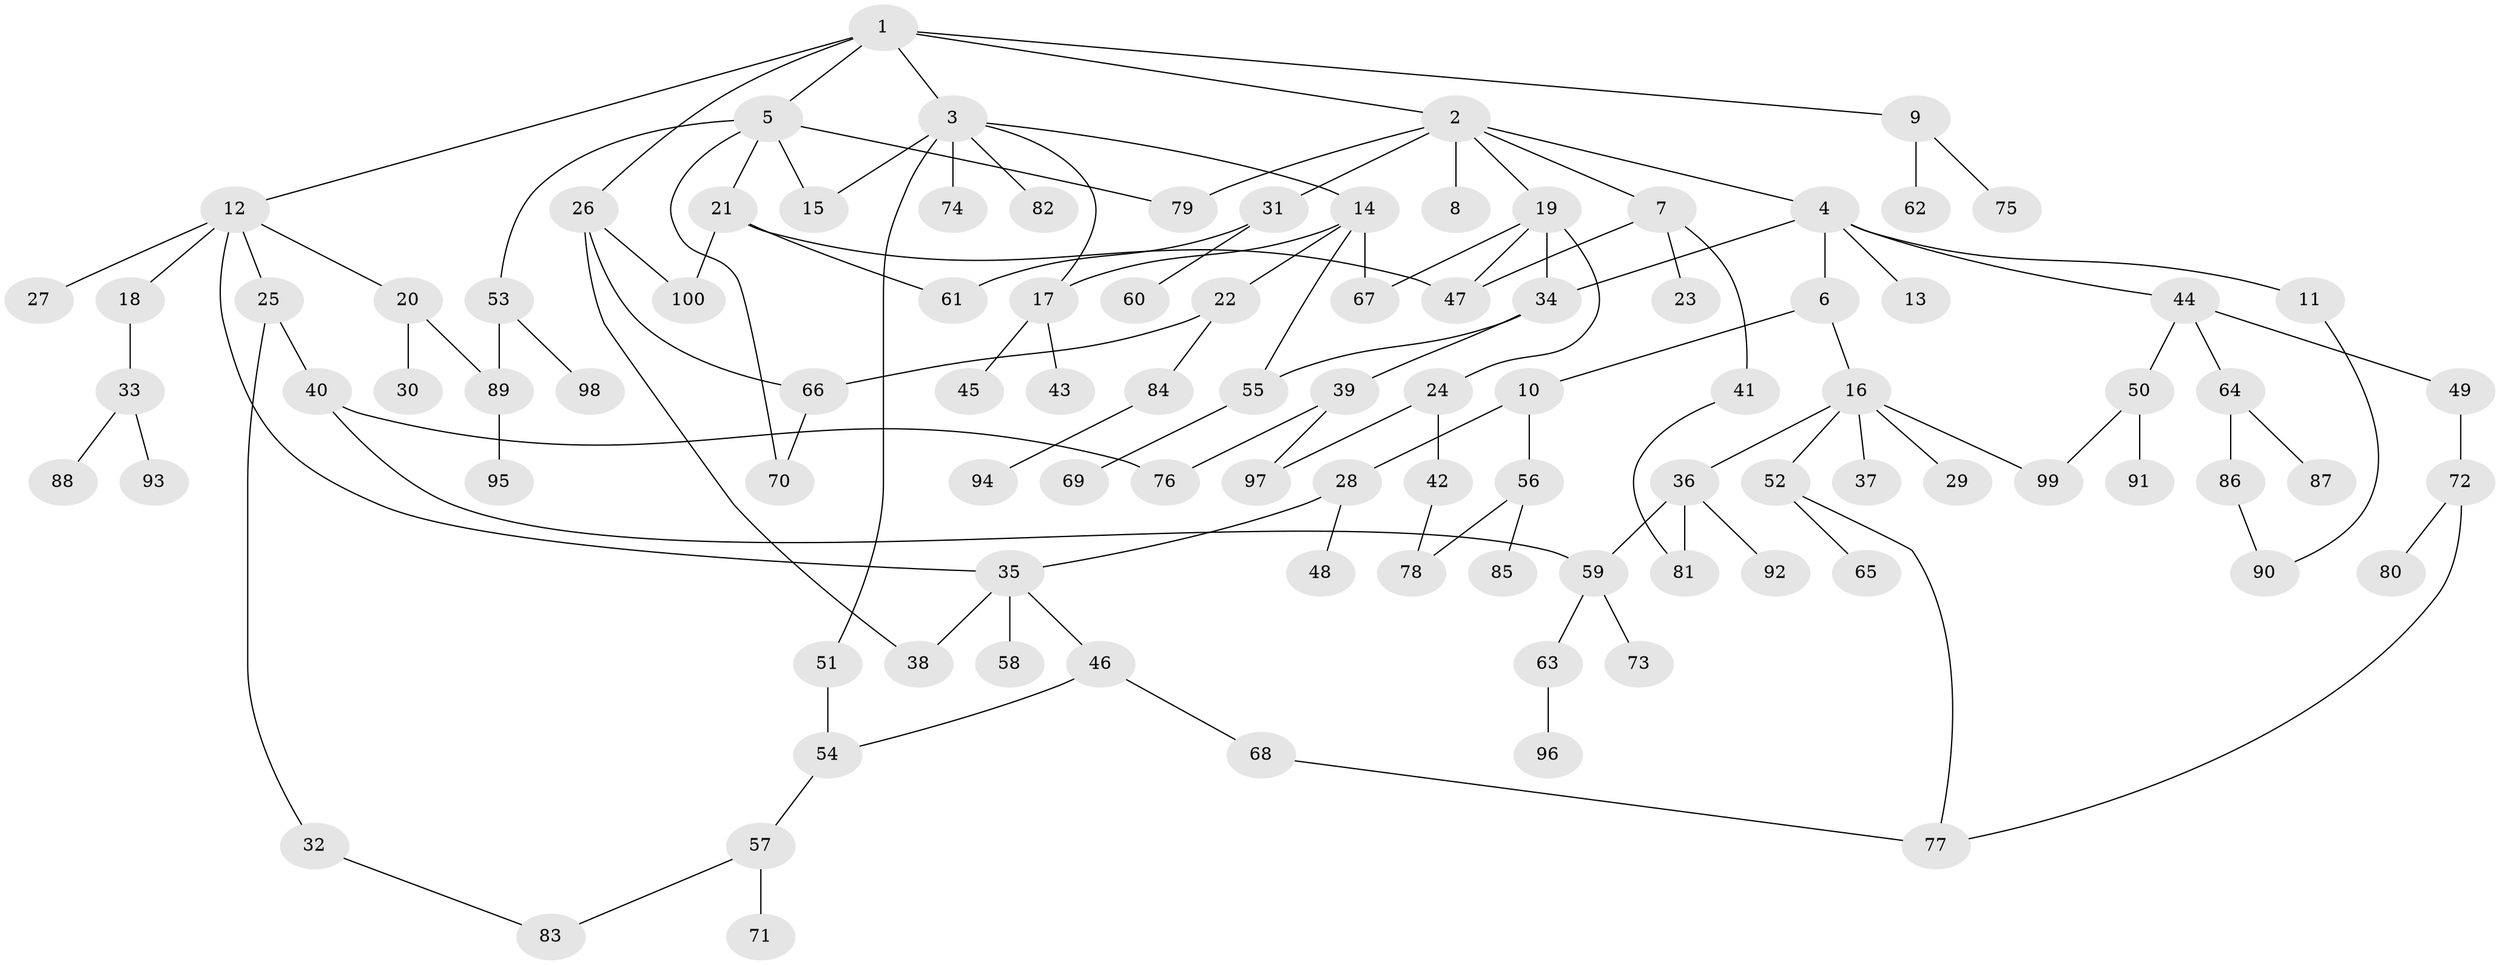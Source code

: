 // Generated by graph-tools (version 1.1) at 2025/11/02/21/25 10:11:06]
// undirected, 100 vertices, 125 edges
graph export_dot {
graph [start="1"]
  node [color=gray90,style=filled];
  1;
  2;
  3;
  4;
  5;
  6;
  7;
  8;
  9;
  10;
  11;
  12;
  13;
  14;
  15;
  16;
  17;
  18;
  19;
  20;
  21;
  22;
  23;
  24;
  25;
  26;
  27;
  28;
  29;
  30;
  31;
  32;
  33;
  34;
  35;
  36;
  37;
  38;
  39;
  40;
  41;
  42;
  43;
  44;
  45;
  46;
  47;
  48;
  49;
  50;
  51;
  52;
  53;
  54;
  55;
  56;
  57;
  58;
  59;
  60;
  61;
  62;
  63;
  64;
  65;
  66;
  67;
  68;
  69;
  70;
  71;
  72;
  73;
  74;
  75;
  76;
  77;
  78;
  79;
  80;
  81;
  82;
  83;
  84;
  85;
  86;
  87;
  88;
  89;
  90;
  91;
  92;
  93;
  94;
  95;
  96;
  97;
  98;
  99;
  100;
  1 -- 2;
  1 -- 3;
  1 -- 5;
  1 -- 9;
  1 -- 12;
  1 -- 26;
  2 -- 4;
  2 -- 7;
  2 -- 8;
  2 -- 19;
  2 -- 31;
  2 -- 79;
  3 -- 14;
  3 -- 15;
  3 -- 17;
  3 -- 51;
  3 -- 74;
  3 -- 82;
  4 -- 6;
  4 -- 11;
  4 -- 13;
  4 -- 34;
  4 -- 44;
  5 -- 21;
  5 -- 53;
  5 -- 70;
  5 -- 15;
  5 -- 79;
  6 -- 10;
  6 -- 16;
  7 -- 23;
  7 -- 41;
  7 -- 47;
  9 -- 62;
  9 -- 75;
  10 -- 28;
  10 -- 56;
  11 -- 90;
  12 -- 18;
  12 -- 20;
  12 -- 25;
  12 -- 27;
  12 -- 35;
  14 -- 22;
  14 -- 17;
  14 -- 55;
  14 -- 67;
  16 -- 29;
  16 -- 36;
  16 -- 37;
  16 -- 52;
  16 -- 99;
  17 -- 43;
  17 -- 45;
  18 -- 33;
  19 -- 24;
  19 -- 47;
  19 -- 67;
  19 -- 34;
  20 -- 30;
  20 -- 89;
  21 -- 100;
  21 -- 47;
  21 -- 61;
  22 -- 66;
  22 -- 84;
  24 -- 42;
  24 -- 97;
  25 -- 32;
  25 -- 40;
  26 -- 100;
  26 -- 66;
  26 -- 38;
  28 -- 35;
  28 -- 48;
  31 -- 60;
  31 -- 61;
  32 -- 83;
  33 -- 88;
  33 -- 93;
  34 -- 39;
  34 -- 55;
  35 -- 38;
  35 -- 46;
  35 -- 58;
  36 -- 59;
  36 -- 81;
  36 -- 92;
  39 -- 76;
  39 -- 97;
  40 -- 76;
  40 -- 59;
  41 -- 81;
  42 -- 78;
  44 -- 49;
  44 -- 50;
  44 -- 64;
  46 -- 54;
  46 -- 68;
  49 -- 72;
  50 -- 91;
  50 -- 99;
  51 -- 54;
  52 -- 65;
  52 -- 77;
  53 -- 98;
  53 -- 89;
  54 -- 57;
  55 -- 69;
  56 -- 78;
  56 -- 85;
  57 -- 71;
  57 -- 83;
  59 -- 63;
  59 -- 73;
  63 -- 96;
  64 -- 86;
  64 -- 87;
  66 -- 70;
  68 -- 77;
  72 -- 77;
  72 -- 80;
  84 -- 94;
  86 -- 90;
  89 -- 95;
}
